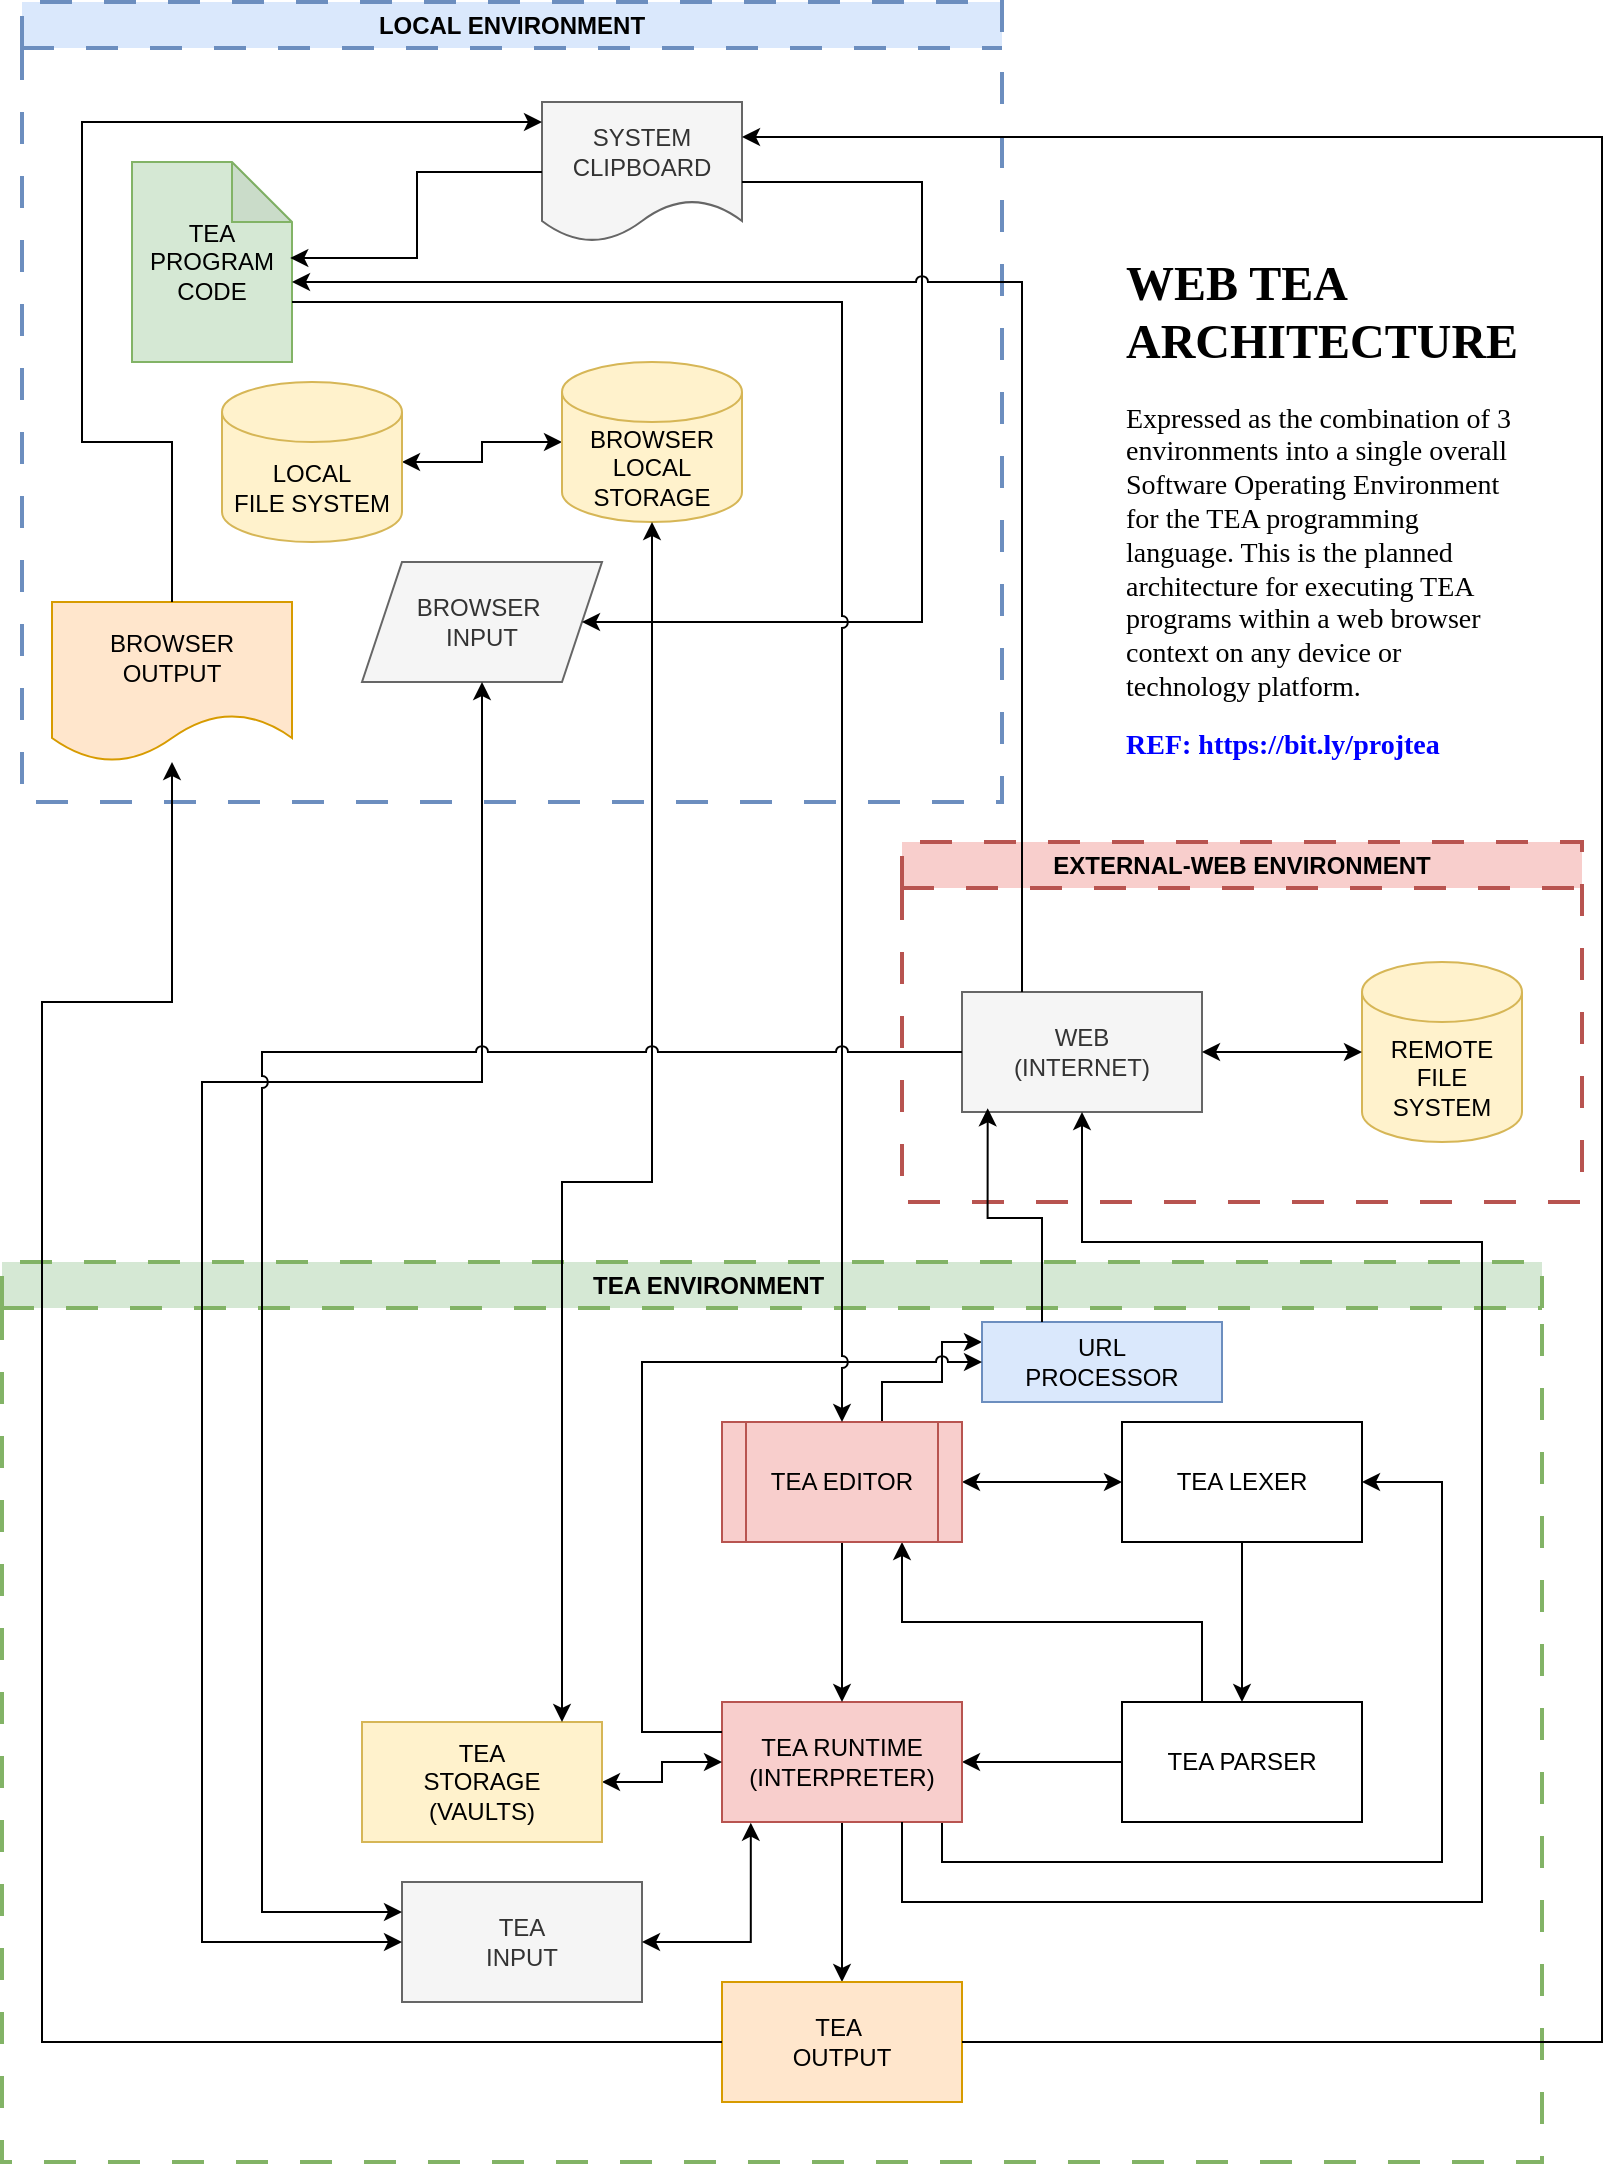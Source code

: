 <mxfile version="28.0.5">
  <diagram name="Page-1" id="HTLUjqHfJ4utQ7miacXs">
    <mxGraphModel dx="872" dy="534" grid="1" gridSize="10" guides="1" tooltips="1" connect="1" arrows="1" fold="1" page="1" pageScale="1" pageWidth="850" pageHeight="1100" math="0" shadow="0">
      <root>
        <mxCell id="0" />
        <mxCell id="1" parent="0" />
        <mxCell id="xTi0Zi_LLs-lyTjOP0Nf-1" value="LOCAL ENVIRONMENT" style="swimlane;whiteSpace=wrap;html=1;fillColor=#dae8fc;strokeColor=#6c8ebf;gradientColor=none;fillStyle=solid;strokeWidth=2;swimlaneLine=1;dashed=1;dashPattern=8 8;" parent="1" vertex="1">
          <mxGeometry x="50" y="10" width="490" height="400" as="geometry" />
        </mxCell>
        <mxCell id="xTi0Zi_LLs-lyTjOP0Nf-4" value="SYSTEM CLIPBOARD" style="shape=document;whiteSpace=wrap;html=1;boundedLbl=1;fillColor=#f5f5f5;fontColor=#333333;strokeColor=#666666;" parent="xTi0Zi_LLs-lyTjOP0Nf-1" vertex="1">
          <mxGeometry x="260" y="50" width="100" height="70" as="geometry" />
        </mxCell>
        <mxCell id="xTi0Zi_LLs-lyTjOP0Nf-6" value="TEA PROGRAM&lt;div&gt;CODE&lt;/div&gt;" style="shape=note;whiteSpace=wrap;html=1;backgroundOutline=1;darkOpacity=0.05;fillColor=#d5e8d4;strokeColor=#82b366;" parent="xTi0Zi_LLs-lyTjOP0Nf-1" vertex="1">
          <mxGeometry x="55" y="80" width="80" height="100" as="geometry" />
        </mxCell>
        <mxCell id="xTi0Zi_LLs-lyTjOP0Nf-7" style="edgeStyle=orthogonalEdgeStyle;rounded=0;orthogonalLoop=1;jettySize=auto;html=1;entryX=0.989;entryY=0.48;entryDx=0;entryDy=0;entryPerimeter=0;" parent="xTi0Zi_LLs-lyTjOP0Nf-1" source="xTi0Zi_LLs-lyTjOP0Nf-4" target="xTi0Zi_LLs-lyTjOP0Nf-6" edge="1">
          <mxGeometry relative="1" as="geometry" />
        </mxCell>
        <mxCell id="xTi0Zi_LLs-lyTjOP0Nf-49" value="" style="edgeStyle=orthogonalEdgeStyle;rounded=0;orthogonalLoop=1;jettySize=auto;html=1;startArrow=classic;startFill=1;" parent="xTi0Zi_LLs-lyTjOP0Nf-1" source="xTi0Zi_LLs-lyTjOP0Nf-19" target="xTi0Zi_LLs-lyTjOP0Nf-48" edge="1">
          <mxGeometry relative="1" as="geometry" />
        </mxCell>
        <mxCell id="xTi0Zi_LLs-lyTjOP0Nf-19" value="BROWSER&lt;div&gt;LOCAL&lt;/div&gt;&lt;div&gt;STORAGE&lt;/div&gt;" style="shape=cylinder3;whiteSpace=wrap;html=1;boundedLbl=1;backgroundOutline=1;size=15;fillColor=#fff2cc;strokeColor=#d6b656;" parent="xTi0Zi_LLs-lyTjOP0Nf-1" vertex="1">
          <mxGeometry x="270" y="180" width="90" height="80" as="geometry" />
        </mxCell>
        <mxCell id="xTi0Zi_LLs-lyTjOP0Nf-30" value="BROWSER&lt;div&gt;OUTPUT&lt;/div&gt;" style="shape=document;whiteSpace=wrap;html=1;boundedLbl=1;fillColor=#ffe6cc;strokeColor=#d79b00;" parent="xTi0Zi_LLs-lyTjOP0Nf-1" vertex="1">
          <mxGeometry x="15" y="300" width="120" height="80" as="geometry" />
        </mxCell>
        <mxCell id="xTi0Zi_LLs-lyTjOP0Nf-32" value="BROWSER&amp;nbsp;&lt;div&gt;INPUT&lt;/div&gt;" style="shape=parallelogram;perimeter=parallelogramPerimeter;whiteSpace=wrap;html=1;fixedSize=1;fillColor=#f5f5f5;fontColor=#333333;strokeColor=#666666;" parent="xTi0Zi_LLs-lyTjOP0Nf-1" vertex="1">
          <mxGeometry x="170" y="280" width="120" height="60" as="geometry" />
        </mxCell>
        <mxCell id="xTi0Zi_LLs-lyTjOP0Nf-47" style="edgeStyle=orthogonalEdgeStyle;rounded=0;orthogonalLoop=1;jettySize=auto;html=1;entryX=0;entryY=0.143;entryDx=0;entryDy=0;entryPerimeter=0;" parent="xTi0Zi_LLs-lyTjOP0Nf-1" source="xTi0Zi_LLs-lyTjOP0Nf-30" target="xTi0Zi_LLs-lyTjOP0Nf-4" edge="1">
          <mxGeometry relative="1" as="geometry">
            <Array as="points">
              <mxPoint x="75" y="220" />
              <mxPoint x="30" y="220" />
              <mxPoint x="30" y="60" />
            </Array>
          </mxGeometry>
        </mxCell>
        <mxCell id="xTi0Zi_LLs-lyTjOP0Nf-48" value="&lt;div&gt;LOCAL&lt;/div&gt;&lt;div&gt;FILE SYSTEM&lt;/div&gt;" style="shape=cylinder3;whiteSpace=wrap;html=1;boundedLbl=1;backgroundOutline=1;size=15;fillColor=#fff2cc;strokeColor=#d6b656;" parent="xTi0Zi_LLs-lyTjOP0Nf-1" vertex="1">
          <mxGeometry x="100" y="190" width="90" height="80" as="geometry" />
        </mxCell>
        <mxCell id="xTi0Zi_LLs-lyTjOP0Nf-50" style="edgeStyle=orthogonalEdgeStyle;rounded=0;orthogonalLoop=1;jettySize=auto;html=1;entryX=1;entryY=0.5;entryDx=0;entryDy=0;jumpStyle=arc;" parent="xTi0Zi_LLs-lyTjOP0Nf-1" source="xTi0Zi_LLs-lyTjOP0Nf-4" target="xTi0Zi_LLs-lyTjOP0Nf-32" edge="1">
          <mxGeometry relative="1" as="geometry">
            <Array as="points">
              <mxPoint x="450" y="90" />
              <mxPoint x="450" y="310" />
            </Array>
          </mxGeometry>
        </mxCell>
        <mxCell id="xTi0Zi_LLs-lyTjOP0Nf-2" value="TEA ENVIRONMENT&amp;nbsp; &amp;nbsp; &amp;nbsp; &amp;nbsp; &amp;nbsp; &amp;nbsp; &amp;nbsp; &amp;nbsp; &amp;nbsp; &amp;nbsp;&lt;span style=&quot;color: rgba(0, 0, 0, 0); font-family: monospace; font-size: 0px; font-weight: 400; text-align: start; text-wrap-mode: nowrap;&quot;&gt;%3CmxGraphModel%3E%3Croot%3E%3CmxCell%20id%3D%220%22%2F%3E%3CmxCell%20id%3D%221%22%20parent%3D%220%22%2F%3E%3CmxCell%20id%3D%222%22%20value%3D%22LOCAL%20ENVIRONMENT%22%20style%3D%22swimlane%3BwhiteSpace%3Dwrap%3Bhtml%3D1%3B%22%20vertex%3D%221%22%20parent%3D%221%22%3E%3CmxGeometry%20x%3D%2240%22%20y%3D%22160%22%20width%3D%22400%22%20height%3D%22340%22%20as%3D%22geometry%22%2F%3E%3C%2FmxCell%3E%3C%2Froot%3E%3C%2FmxGraphModel%3E&lt;/span&gt;" style="swimlane;whiteSpace=wrap;html=1;fillColor=#d5e8d4;strokeColor=#82b366;strokeWidth=2;fillStyle=solid;dashed=1;dashPattern=8 8;" parent="1" vertex="1">
          <mxGeometry x="40" y="640" width="770" height="450" as="geometry" />
        </mxCell>
        <mxCell id="xTi0Zi_LLs-lyTjOP0Nf-12" value="" style="edgeStyle=orthogonalEdgeStyle;rounded=0;orthogonalLoop=1;jettySize=auto;html=1;" parent="xTi0Zi_LLs-lyTjOP0Nf-2" source="xTi0Zi_LLs-lyTjOP0Nf-9" target="xTi0Zi_LLs-lyTjOP0Nf-11" edge="1">
          <mxGeometry relative="1" as="geometry" />
        </mxCell>
        <mxCell id="xTi0Zi_LLs-lyTjOP0Nf-9" value="TEA LEXER" style="whiteSpace=wrap;html=1;" parent="xTi0Zi_LLs-lyTjOP0Nf-2" vertex="1">
          <mxGeometry x="560" y="80" width="120" height="60" as="geometry" />
        </mxCell>
        <mxCell id="xTi0Zi_LLs-lyTjOP0Nf-14" value="" style="edgeStyle=orthogonalEdgeStyle;rounded=0;orthogonalLoop=1;jettySize=auto;html=1;" parent="xTi0Zi_LLs-lyTjOP0Nf-2" source="xTi0Zi_LLs-lyTjOP0Nf-11" target="xTi0Zi_LLs-lyTjOP0Nf-13" edge="1">
          <mxGeometry relative="1" as="geometry" />
        </mxCell>
        <mxCell id="xTi0Zi_LLs-lyTjOP0Nf-26" style="edgeStyle=orthogonalEdgeStyle;rounded=0;orthogonalLoop=1;jettySize=auto;html=1;entryX=0.75;entryY=1;entryDx=0;entryDy=0;" parent="xTi0Zi_LLs-lyTjOP0Nf-2" source="xTi0Zi_LLs-lyTjOP0Nf-11" target="xTi0Zi_LLs-lyTjOP0Nf-8" edge="1">
          <mxGeometry relative="1" as="geometry">
            <Array as="points">
              <mxPoint x="600" y="180" />
              <mxPoint x="450" y="180" />
            </Array>
          </mxGeometry>
        </mxCell>
        <mxCell id="xTi0Zi_LLs-lyTjOP0Nf-11" value="TEA PARSER" style="whiteSpace=wrap;html=1;" parent="xTi0Zi_LLs-lyTjOP0Nf-2" vertex="1">
          <mxGeometry x="560" y="220" width="120" height="60" as="geometry" />
        </mxCell>
        <mxCell id="xTi0Zi_LLs-lyTjOP0Nf-29" value="" style="edgeStyle=orthogonalEdgeStyle;rounded=0;orthogonalLoop=1;jettySize=auto;html=1;entryX=0.5;entryY=0;entryDx=0;entryDy=0;" parent="xTi0Zi_LLs-lyTjOP0Nf-2" source="xTi0Zi_LLs-lyTjOP0Nf-13" target="xTi0Zi_LLs-lyTjOP0Nf-28" edge="1">
          <mxGeometry relative="1" as="geometry">
            <mxPoint x="420" y="360" as="targetPoint" />
          </mxGeometry>
        </mxCell>
        <mxCell id="xTi0Zi_LLs-lyTjOP0Nf-46" style="edgeStyle=orthogonalEdgeStyle;rounded=0;orthogonalLoop=1;jettySize=auto;html=1;entryX=1;entryY=0.5;entryDx=0;entryDy=0;" parent="xTi0Zi_LLs-lyTjOP0Nf-2" source="xTi0Zi_LLs-lyTjOP0Nf-13" target="xTi0Zi_LLs-lyTjOP0Nf-9" edge="1">
          <mxGeometry relative="1" as="geometry">
            <Array as="points">
              <mxPoint x="470" y="300" />
              <mxPoint x="720" y="300" />
              <mxPoint x="720" y="110" />
            </Array>
          </mxGeometry>
        </mxCell>
        <mxCell id="xTi0Zi_LLs-lyTjOP0Nf-13" value="TEA RUNTIME&lt;div&gt;(INTERPRETER)&lt;/div&gt;" style="whiteSpace=wrap;html=1;fillColor=#f8cecc;strokeColor=#b85450;" parent="xTi0Zi_LLs-lyTjOP0Nf-2" vertex="1">
          <mxGeometry x="360" y="220" width="120" height="60" as="geometry" />
        </mxCell>
        <mxCell id="xTi0Zi_LLs-lyTjOP0Nf-10" value="" style="edgeStyle=orthogonalEdgeStyle;rounded=0;orthogonalLoop=1;jettySize=auto;html=1;startArrow=classic;startFill=1;" parent="xTi0Zi_LLs-lyTjOP0Nf-2" source="xTi0Zi_LLs-lyTjOP0Nf-8" target="xTi0Zi_LLs-lyTjOP0Nf-9" edge="1">
          <mxGeometry relative="1" as="geometry" />
        </mxCell>
        <mxCell id="xTi0Zi_LLs-lyTjOP0Nf-22" style="edgeStyle=orthogonalEdgeStyle;rounded=0;orthogonalLoop=1;jettySize=auto;html=1;" parent="xTi0Zi_LLs-lyTjOP0Nf-2" source="xTi0Zi_LLs-lyTjOP0Nf-8" target="xTi0Zi_LLs-lyTjOP0Nf-13" edge="1">
          <mxGeometry relative="1" as="geometry" />
        </mxCell>
        <mxCell id="xTi0Zi_LLs-lyTjOP0Nf-42" style="edgeStyle=orthogonalEdgeStyle;rounded=0;orthogonalLoop=1;jettySize=auto;html=1;entryX=0;entryY=0.25;entryDx=0;entryDy=0;jumpStyle=arc;" parent="xTi0Zi_LLs-lyTjOP0Nf-2" source="xTi0Zi_LLs-lyTjOP0Nf-8" target="xTi0Zi_LLs-lyTjOP0Nf-41" edge="1">
          <mxGeometry relative="1" as="geometry">
            <Array as="points">
              <mxPoint x="440" y="60" />
              <mxPoint x="470" y="60" />
              <mxPoint x="470" y="40" />
            </Array>
          </mxGeometry>
        </mxCell>
        <mxCell id="xTi0Zi_LLs-lyTjOP0Nf-8" value="TEA EDITOR" style="shape=process;whiteSpace=wrap;html=1;backgroundOutline=1;fillColor=#f8cecc;strokeColor=#b85450;" parent="xTi0Zi_LLs-lyTjOP0Nf-2" vertex="1">
          <mxGeometry x="360" y="80" width="120" height="60" as="geometry" />
        </mxCell>
        <mxCell id="xTi0Zi_LLs-lyTjOP0Nf-18" value="" style="edgeStyle=orthogonalEdgeStyle;rounded=0;orthogonalLoop=1;jettySize=auto;html=1;entryX=1;entryY=0.5;entryDx=0;entryDy=0;startArrow=classic;startFill=1;" parent="xTi0Zi_LLs-lyTjOP0Nf-2" source="xTi0Zi_LLs-lyTjOP0Nf-13" target="xTi0Zi_LLs-lyTjOP0Nf-17" edge="1">
          <mxGeometry relative="1" as="geometry">
            <mxPoint x="330" y="270" as="targetPoint" />
          </mxGeometry>
        </mxCell>
        <mxCell id="xTi0Zi_LLs-lyTjOP0Nf-17" value="TEA&lt;div&gt;STORAGE&lt;/div&gt;&lt;div&gt;(VAULTS)&lt;/div&gt;" style="whiteSpace=wrap;html=1;fillColor=#fff2cc;strokeColor=#d6b656;" parent="xTi0Zi_LLs-lyTjOP0Nf-2" vertex="1">
          <mxGeometry x="180" y="230" width="120" height="60" as="geometry" />
        </mxCell>
        <mxCell id="xTi0Zi_LLs-lyTjOP0Nf-28" value="TEA&amp;nbsp;&lt;div&gt;OUTPUT&lt;/div&gt;" style="whiteSpace=wrap;html=1;fillColor=#ffe6cc;strokeColor=#d79b00;" parent="xTi0Zi_LLs-lyTjOP0Nf-2" vertex="1">
          <mxGeometry x="360" y="360" width="120" height="60" as="geometry" />
        </mxCell>
        <mxCell id="xTi0Zi_LLs-lyTjOP0Nf-33" value="TEA&lt;div&gt;INPUT&lt;/div&gt;" style="whiteSpace=wrap;html=1;fillColor=#f5f5f5;fontColor=#333333;strokeColor=#666666;" parent="xTi0Zi_LLs-lyTjOP0Nf-2" vertex="1">
          <mxGeometry x="200" y="310" width="120" height="60" as="geometry" />
        </mxCell>
        <mxCell id="xTi0Zi_LLs-lyTjOP0Nf-35" style="edgeStyle=orthogonalEdgeStyle;rounded=0;orthogonalLoop=1;jettySize=auto;html=1;entryX=0.12;entryY=1.006;entryDx=0;entryDy=0;entryPerimeter=0;startArrow=classic;startFill=1;" parent="xTi0Zi_LLs-lyTjOP0Nf-2" source="xTi0Zi_LLs-lyTjOP0Nf-33" target="xTi0Zi_LLs-lyTjOP0Nf-13" edge="1">
          <mxGeometry relative="1" as="geometry" />
        </mxCell>
        <mxCell id="xTi0Zi_LLs-lyTjOP0Nf-41" value="URL&lt;div&gt;PROCESSOR&lt;/div&gt;" style="rounded=0;whiteSpace=wrap;html=1;fillColor=#dae8fc;strokeColor=#6c8ebf;" parent="xTi0Zi_LLs-lyTjOP0Nf-2" vertex="1">
          <mxGeometry x="490" y="30" width="120" height="40" as="geometry" />
        </mxCell>
        <mxCell id="xTi0Zi_LLs-lyTjOP0Nf-53" style="edgeStyle=orthogonalEdgeStyle;rounded=0;orthogonalLoop=1;jettySize=auto;html=1;entryX=0;entryY=0.25;entryDx=0;entryDy=0;endArrow=none;startFill=1;startArrow=classic;jumpStyle=arc;" parent="xTi0Zi_LLs-lyTjOP0Nf-2" source="xTi0Zi_LLs-lyTjOP0Nf-41" target="xTi0Zi_LLs-lyTjOP0Nf-13" edge="1">
          <mxGeometry relative="1" as="geometry">
            <Array as="points">
              <mxPoint x="320" y="50" />
              <mxPoint x="320" y="235" />
            </Array>
          </mxGeometry>
        </mxCell>
        <mxCell id="xTi0Zi_LLs-lyTjOP0Nf-3" value="EXTERNAL-WEB ENVIRONMENT" style="swimlane;whiteSpace=wrap;html=1;fillColor=#f8cecc;strokeColor=#b85450;fillStyle=solid;gradientColor=none;glass=0;shadow=0;rounded=0;strokeWidth=2;dashed=1;dashPattern=8 8;" parent="1" vertex="1">
          <mxGeometry x="490" y="430" width="340" height="180" as="geometry" />
        </mxCell>
        <mxCell id="xTi0Zi_LLs-lyTjOP0Nf-36" value="WEB&lt;div&gt;(INTERNET)&lt;/div&gt;" style="rounded=0;whiteSpace=wrap;html=1;fillColor=#f5f5f5;fontColor=#333333;strokeColor=#666666;" parent="xTi0Zi_LLs-lyTjOP0Nf-3" vertex="1">
          <mxGeometry x="30" y="75" width="120" height="60" as="geometry" />
        </mxCell>
        <mxCell id="xTi0Zi_LLs-lyTjOP0Nf-37" value="REMOTE&lt;div&gt;FILE&lt;/div&gt;&lt;div&gt;SYSTEM&lt;/div&gt;" style="shape=cylinder3;whiteSpace=wrap;html=1;boundedLbl=1;backgroundOutline=1;size=15;fillColor=#fff2cc;strokeColor=#d6b656;" parent="xTi0Zi_LLs-lyTjOP0Nf-3" vertex="1">
          <mxGeometry x="230" y="60" width="80" height="90" as="geometry" />
        </mxCell>
        <mxCell id="xTi0Zi_LLs-lyTjOP0Nf-38" style="edgeStyle=orthogonalEdgeStyle;rounded=0;orthogonalLoop=1;jettySize=auto;html=1;entryX=0;entryY=0.5;entryDx=0;entryDy=0;entryPerimeter=0;startArrow=classic;startFill=1;" parent="xTi0Zi_LLs-lyTjOP0Nf-3" source="xTi0Zi_LLs-lyTjOP0Nf-36" target="xTi0Zi_LLs-lyTjOP0Nf-37" edge="1">
          <mxGeometry relative="1" as="geometry" />
        </mxCell>
        <mxCell id="xTi0Zi_LLs-lyTjOP0Nf-20" style="edgeStyle=orthogonalEdgeStyle;rounded=0;orthogonalLoop=1;jettySize=auto;html=1;entryX=0.5;entryY=1;entryDx=0;entryDy=0;entryPerimeter=0;startArrow=classic;startFill=1;" parent="1" source="xTi0Zi_LLs-lyTjOP0Nf-17" target="xTi0Zi_LLs-lyTjOP0Nf-19" edge="1">
          <mxGeometry relative="1" as="geometry">
            <Array as="points">
              <mxPoint x="320" y="600" />
              <mxPoint x="365" y="600" />
            </Array>
          </mxGeometry>
        </mxCell>
        <mxCell id="xTi0Zi_LLs-lyTjOP0Nf-21" style="edgeStyle=orthogonalEdgeStyle;rounded=0;orthogonalLoop=1;jettySize=auto;html=1;entryX=0.5;entryY=0;entryDx=0;entryDy=0;jumpStyle=arc;" parent="1" source="xTi0Zi_LLs-lyTjOP0Nf-6" target="xTi0Zi_LLs-lyTjOP0Nf-8" edge="1">
          <mxGeometry relative="1" as="geometry">
            <Array as="points">
              <mxPoint x="460" y="160" />
            </Array>
          </mxGeometry>
        </mxCell>
        <mxCell id="xTi0Zi_LLs-lyTjOP0Nf-31" style="edgeStyle=orthogonalEdgeStyle;rounded=0;orthogonalLoop=1;jettySize=auto;html=1;" parent="1" source="xTi0Zi_LLs-lyTjOP0Nf-28" target="xTi0Zi_LLs-lyTjOP0Nf-30" edge="1">
          <mxGeometry relative="1" as="geometry">
            <Array as="points">
              <mxPoint x="60" y="1030" />
              <mxPoint x="60" y="510" />
              <mxPoint x="125" y="510" />
            </Array>
          </mxGeometry>
        </mxCell>
        <mxCell id="xTi0Zi_LLs-lyTjOP0Nf-34" value="" style="edgeStyle=orthogonalEdgeStyle;rounded=0;orthogonalLoop=1;jettySize=auto;html=1;startArrow=classic;startFill=1;jumpStyle=arc;" parent="1" source="xTi0Zi_LLs-lyTjOP0Nf-32" target="xTi0Zi_LLs-lyTjOP0Nf-33" edge="1">
          <mxGeometry relative="1" as="geometry">
            <Array as="points">
              <mxPoint x="280" y="550" />
              <mxPoint x="140" y="550" />
              <mxPoint x="140" y="980" />
            </Array>
          </mxGeometry>
        </mxCell>
        <mxCell id="xTi0Zi_LLs-lyTjOP0Nf-39" style="edgeStyle=orthogonalEdgeStyle;rounded=0;orthogonalLoop=1;jettySize=auto;html=1;" parent="1" source="xTi0Zi_LLs-lyTjOP0Nf-13" target="xTi0Zi_LLs-lyTjOP0Nf-36" edge="1">
          <mxGeometry relative="1" as="geometry">
            <Array as="points">
              <mxPoint x="490" y="960" />
              <mxPoint x="780" y="960" />
              <mxPoint x="780" y="630" />
              <mxPoint x="580" y="630" />
            </Array>
          </mxGeometry>
        </mxCell>
        <mxCell id="xTi0Zi_LLs-lyTjOP0Nf-40" style="edgeStyle=orthogonalEdgeStyle;rounded=0;orthogonalLoop=1;jettySize=auto;html=1;jumpStyle=arc;" parent="1" source="xTi0Zi_LLs-lyTjOP0Nf-36" target="xTi0Zi_LLs-lyTjOP0Nf-6" edge="1">
          <mxGeometry relative="1" as="geometry">
            <Array as="points">
              <mxPoint x="550" y="150" />
            </Array>
          </mxGeometry>
        </mxCell>
        <mxCell id="xTi0Zi_LLs-lyTjOP0Nf-43" style="edgeStyle=orthogonalEdgeStyle;rounded=0;orthogonalLoop=1;jettySize=auto;html=1;entryX=0.107;entryY=0.969;entryDx=0;entryDy=0;entryPerimeter=0;" parent="1" source="xTi0Zi_LLs-lyTjOP0Nf-41" target="xTi0Zi_LLs-lyTjOP0Nf-36" edge="1">
          <mxGeometry relative="1" as="geometry">
            <Array as="points">
              <mxPoint x="560" y="618" />
              <mxPoint x="533" y="618" />
            </Array>
          </mxGeometry>
        </mxCell>
        <mxCell id="xTi0Zi_LLs-lyTjOP0Nf-44" style="edgeStyle=orthogonalEdgeStyle;rounded=0;orthogonalLoop=1;jettySize=auto;html=1;entryX=1;entryY=0.25;entryDx=0;entryDy=0;jumpStyle=arc;" parent="1" source="xTi0Zi_LLs-lyTjOP0Nf-28" target="xTi0Zi_LLs-lyTjOP0Nf-4" edge="1">
          <mxGeometry relative="1" as="geometry">
            <Array as="points">
              <mxPoint x="840" y="1030" />
              <mxPoint x="840" y="78" />
            </Array>
          </mxGeometry>
        </mxCell>
        <mxCell id="xTi0Zi_LLs-lyTjOP0Nf-45" value="&lt;h1 style=&quot;margin-top: 0px;&quot;&gt;&lt;font face=&quot;Times New Roman&quot;&gt;WEB TEA ARCHITECTURE&lt;/font&gt;&lt;/h1&gt;&lt;p&gt;&lt;font style=&quot;font-size: 14px;&quot; face=&quot;Times New Roman&quot;&gt;Expressed as the combination of&amp;nbsp;&lt;span style=&quot;background-color: transparent; color: light-dark(rgb(0, 0, 0), rgb(255, 255, 255));&quot;&gt;3 environments into a single overall Software Operating Environment for the TEA programming language. This is the planned architecture for executing TEA programs within a web browser context on any device or technology platform.&lt;/span&gt;&lt;/font&gt;&lt;/p&gt;&lt;p&gt;&lt;font face=&quot;Lucida Console&quot; style=&quot;font-size: 14px; color: light-dark(rgb(0, 0, 255), rgb(255, 255, 255));&quot;&gt;&lt;span style=&quot;background-color: transparent;&quot;&gt;&lt;b style=&quot;&quot;&gt;REF: https://bit.ly/projtea&lt;/b&gt;&lt;/span&gt;&lt;/font&gt;&lt;/p&gt;" style="text;html=1;whiteSpace=wrap;overflow=hidden;rounded=0;" parent="1" vertex="1">
          <mxGeometry x="600" y="130" width="200" height="280" as="geometry" />
        </mxCell>
        <mxCell id="xTi0Zi_LLs-lyTjOP0Nf-54" style="edgeStyle=orthogonalEdgeStyle;rounded=0;orthogonalLoop=1;jettySize=auto;html=1;entryX=0;entryY=0.25;entryDx=0;entryDy=0;jumpStyle=arc;" parent="1" source="xTi0Zi_LLs-lyTjOP0Nf-36" target="xTi0Zi_LLs-lyTjOP0Nf-33" edge="1">
          <mxGeometry relative="1" as="geometry">
            <Array as="points">
              <mxPoint x="170" y="535" />
              <mxPoint x="170" y="965" />
            </Array>
          </mxGeometry>
        </mxCell>
      </root>
    </mxGraphModel>
  </diagram>
</mxfile>
